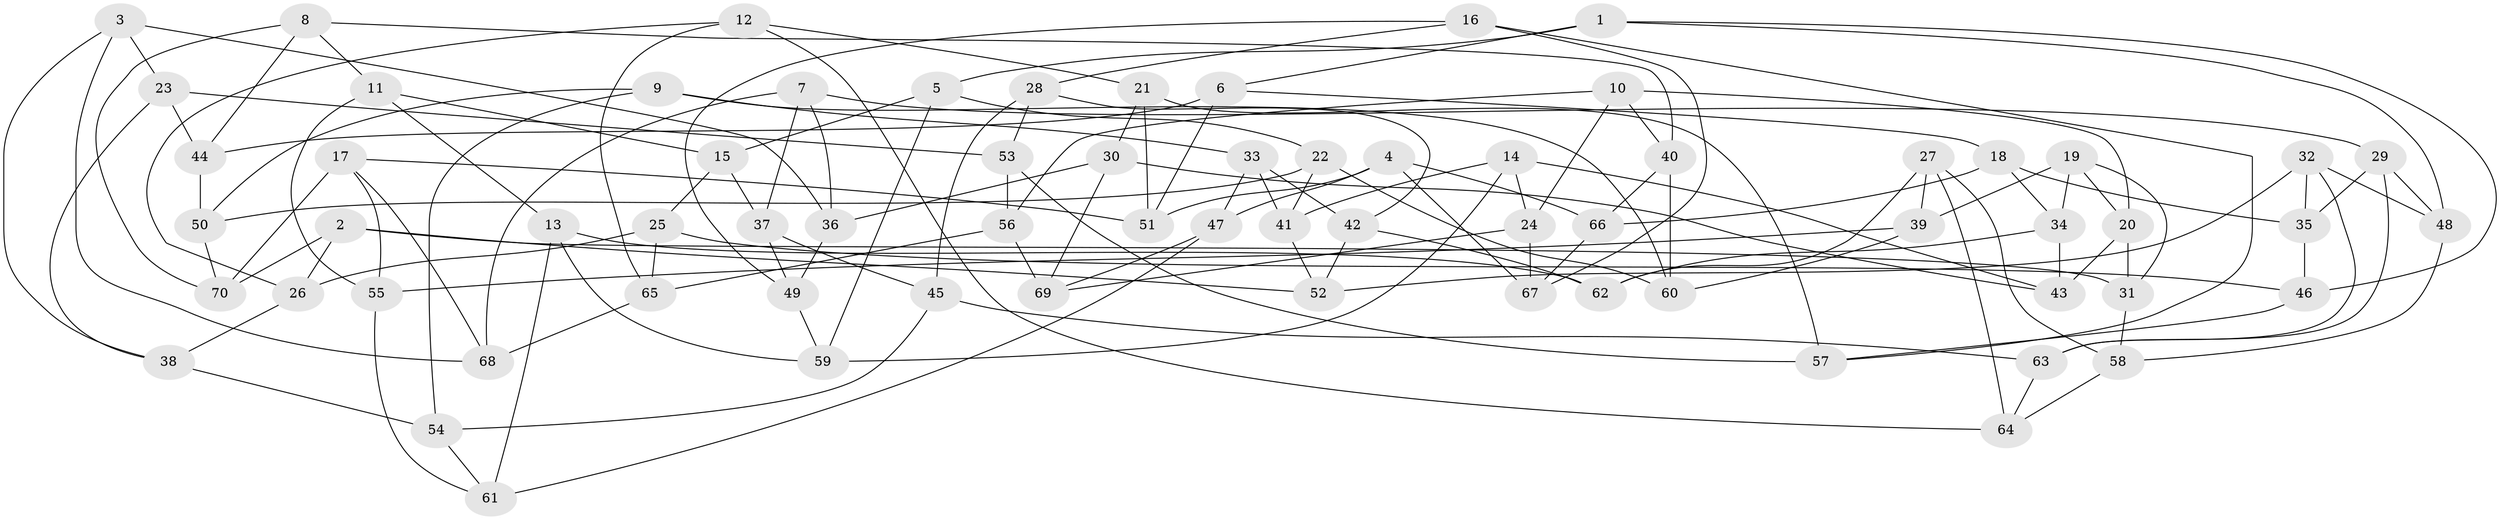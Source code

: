 // coarse degree distribution, {5: 0.4418604651162791, 6: 0.13953488372093023, 4: 0.3953488372093023, 3: 0.023255813953488372}
// Generated by graph-tools (version 1.1) at 2025/38/03/04/25 23:38:05]
// undirected, 70 vertices, 140 edges
graph export_dot {
  node [color=gray90,style=filled];
  1;
  2;
  3;
  4;
  5;
  6;
  7;
  8;
  9;
  10;
  11;
  12;
  13;
  14;
  15;
  16;
  17;
  18;
  19;
  20;
  21;
  22;
  23;
  24;
  25;
  26;
  27;
  28;
  29;
  30;
  31;
  32;
  33;
  34;
  35;
  36;
  37;
  38;
  39;
  40;
  41;
  42;
  43;
  44;
  45;
  46;
  47;
  48;
  49;
  50;
  51;
  52;
  53;
  54;
  55;
  56;
  57;
  58;
  59;
  60;
  61;
  62;
  63;
  64;
  65;
  66;
  67;
  68;
  69;
  70;
  1 -- 46;
  1 -- 5;
  1 -- 6;
  1 -- 48;
  2 -- 52;
  2 -- 70;
  2 -- 31;
  2 -- 26;
  3 -- 36;
  3 -- 23;
  3 -- 38;
  3 -- 68;
  4 -- 51;
  4 -- 66;
  4 -- 47;
  4 -- 67;
  5 -- 15;
  5 -- 59;
  5 -- 22;
  6 -- 51;
  6 -- 18;
  6 -- 44;
  7 -- 37;
  7 -- 68;
  7 -- 36;
  7 -- 29;
  8 -- 44;
  8 -- 11;
  8 -- 40;
  8 -- 70;
  9 -- 50;
  9 -- 54;
  9 -- 60;
  9 -- 33;
  10 -- 40;
  10 -- 20;
  10 -- 56;
  10 -- 24;
  11 -- 55;
  11 -- 13;
  11 -- 15;
  12 -- 64;
  12 -- 26;
  12 -- 65;
  12 -- 21;
  13 -- 62;
  13 -- 59;
  13 -- 61;
  14 -- 41;
  14 -- 59;
  14 -- 43;
  14 -- 24;
  15 -- 25;
  15 -- 37;
  16 -- 57;
  16 -- 28;
  16 -- 67;
  16 -- 49;
  17 -- 70;
  17 -- 55;
  17 -- 68;
  17 -- 51;
  18 -- 34;
  18 -- 35;
  18 -- 66;
  19 -- 34;
  19 -- 20;
  19 -- 31;
  19 -- 39;
  20 -- 31;
  20 -- 43;
  21 -- 30;
  21 -- 51;
  21 -- 57;
  22 -- 41;
  22 -- 60;
  22 -- 50;
  23 -- 44;
  23 -- 38;
  23 -- 53;
  24 -- 67;
  24 -- 69;
  25 -- 46;
  25 -- 65;
  25 -- 26;
  26 -- 38;
  27 -- 64;
  27 -- 62;
  27 -- 39;
  27 -- 58;
  28 -- 53;
  28 -- 45;
  28 -- 42;
  29 -- 63;
  29 -- 35;
  29 -- 48;
  30 -- 43;
  30 -- 36;
  30 -- 69;
  31 -- 58;
  32 -- 48;
  32 -- 35;
  32 -- 63;
  32 -- 52;
  33 -- 42;
  33 -- 47;
  33 -- 41;
  34 -- 62;
  34 -- 43;
  35 -- 46;
  36 -- 49;
  37 -- 49;
  37 -- 45;
  38 -- 54;
  39 -- 60;
  39 -- 55;
  40 -- 60;
  40 -- 66;
  41 -- 52;
  42 -- 62;
  42 -- 52;
  44 -- 50;
  45 -- 63;
  45 -- 54;
  46 -- 57;
  47 -- 69;
  47 -- 61;
  48 -- 58;
  49 -- 59;
  50 -- 70;
  53 -- 57;
  53 -- 56;
  54 -- 61;
  55 -- 61;
  56 -- 65;
  56 -- 69;
  58 -- 64;
  63 -- 64;
  65 -- 68;
  66 -- 67;
}
